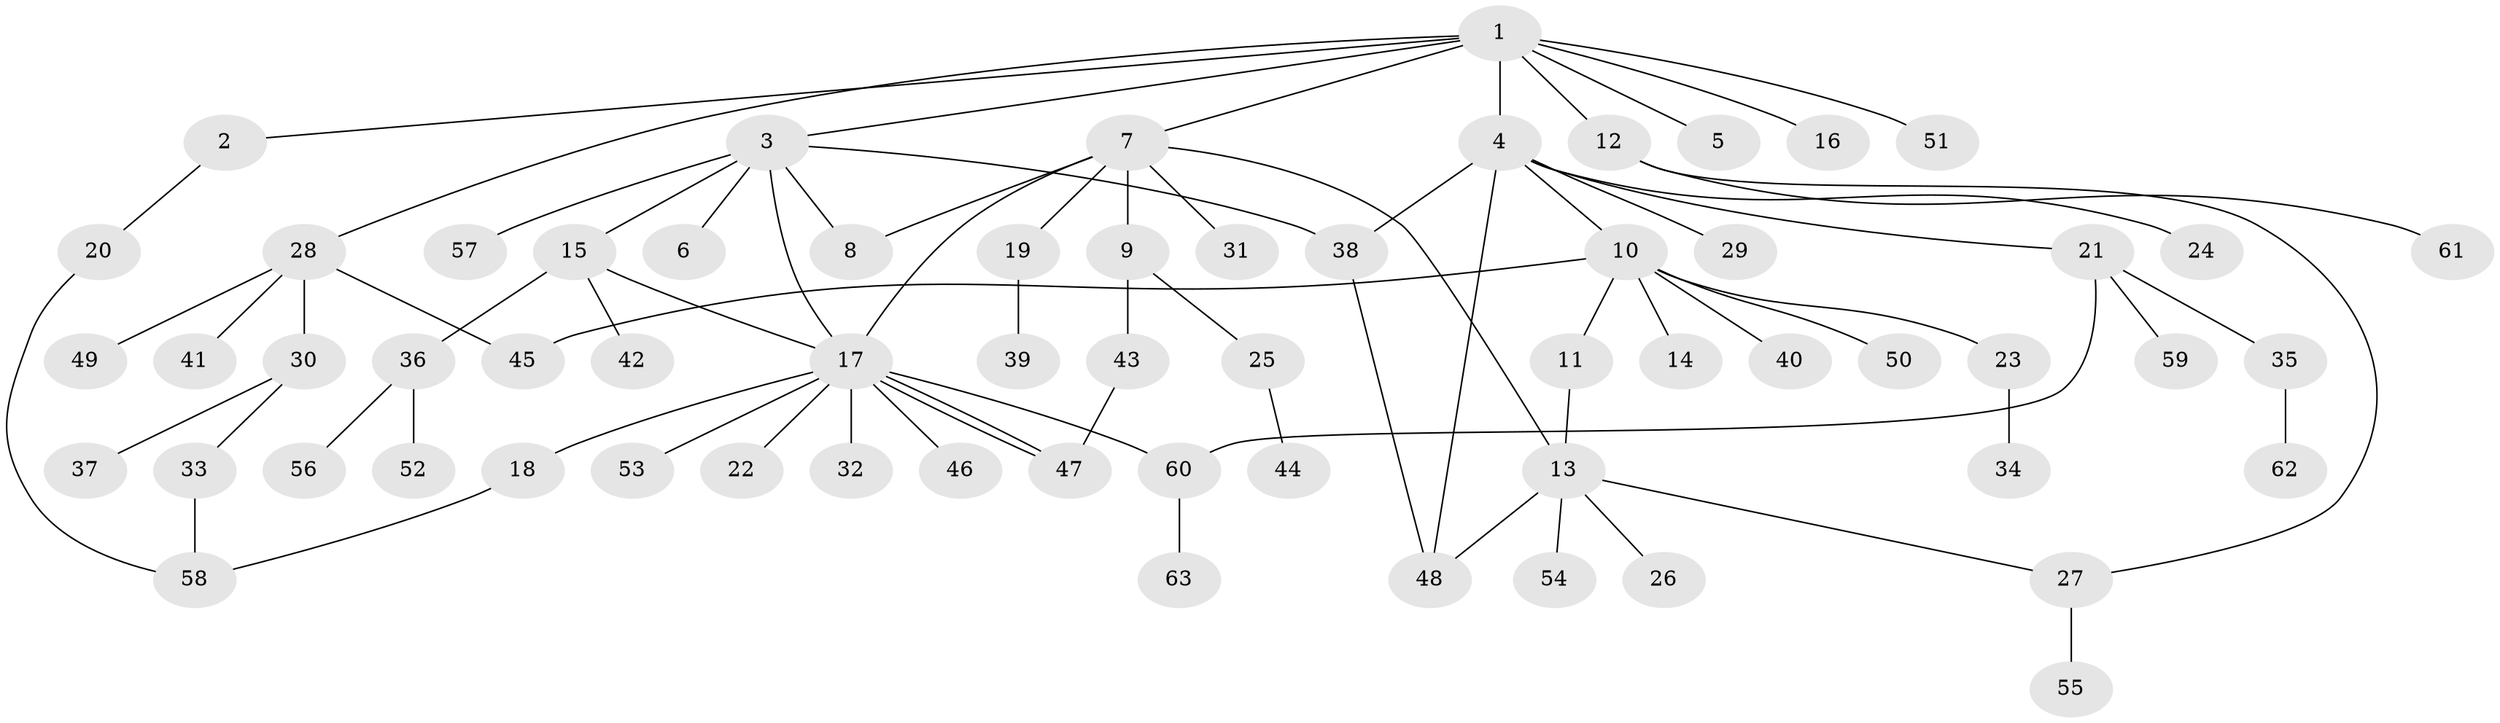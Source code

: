 // Generated by graph-tools (version 1.1) at 2025/01/03/09/25 03:01:46]
// undirected, 63 vertices, 76 edges
graph export_dot {
graph [start="1"]
  node [color=gray90,style=filled];
  1;
  2;
  3;
  4;
  5;
  6;
  7;
  8;
  9;
  10;
  11;
  12;
  13;
  14;
  15;
  16;
  17;
  18;
  19;
  20;
  21;
  22;
  23;
  24;
  25;
  26;
  27;
  28;
  29;
  30;
  31;
  32;
  33;
  34;
  35;
  36;
  37;
  38;
  39;
  40;
  41;
  42;
  43;
  44;
  45;
  46;
  47;
  48;
  49;
  50;
  51;
  52;
  53;
  54;
  55;
  56;
  57;
  58;
  59;
  60;
  61;
  62;
  63;
  1 -- 2;
  1 -- 3;
  1 -- 4;
  1 -- 5;
  1 -- 7;
  1 -- 12;
  1 -- 16;
  1 -- 28;
  1 -- 51;
  2 -- 20;
  3 -- 6;
  3 -- 8;
  3 -- 15;
  3 -- 17;
  3 -- 38;
  3 -- 57;
  4 -- 10;
  4 -- 21;
  4 -- 24;
  4 -- 29;
  4 -- 38;
  4 -- 48;
  7 -- 8;
  7 -- 9;
  7 -- 13;
  7 -- 17;
  7 -- 19;
  7 -- 31;
  9 -- 25;
  9 -- 43;
  10 -- 11;
  10 -- 14;
  10 -- 23;
  10 -- 40;
  10 -- 45;
  10 -- 50;
  11 -- 13;
  12 -- 27;
  12 -- 61;
  13 -- 26;
  13 -- 27;
  13 -- 48;
  13 -- 54;
  15 -- 17;
  15 -- 36;
  15 -- 42;
  17 -- 18;
  17 -- 22;
  17 -- 32;
  17 -- 46;
  17 -- 47;
  17 -- 47;
  17 -- 53;
  17 -- 60;
  18 -- 58;
  19 -- 39;
  20 -- 58;
  21 -- 35;
  21 -- 59;
  21 -- 60;
  23 -- 34;
  25 -- 44;
  27 -- 55;
  28 -- 30;
  28 -- 41;
  28 -- 45;
  28 -- 49;
  30 -- 33;
  30 -- 37;
  33 -- 58;
  35 -- 62;
  36 -- 52;
  36 -- 56;
  38 -- 48;
  43 -- 47;
  60 -- 63;
}

